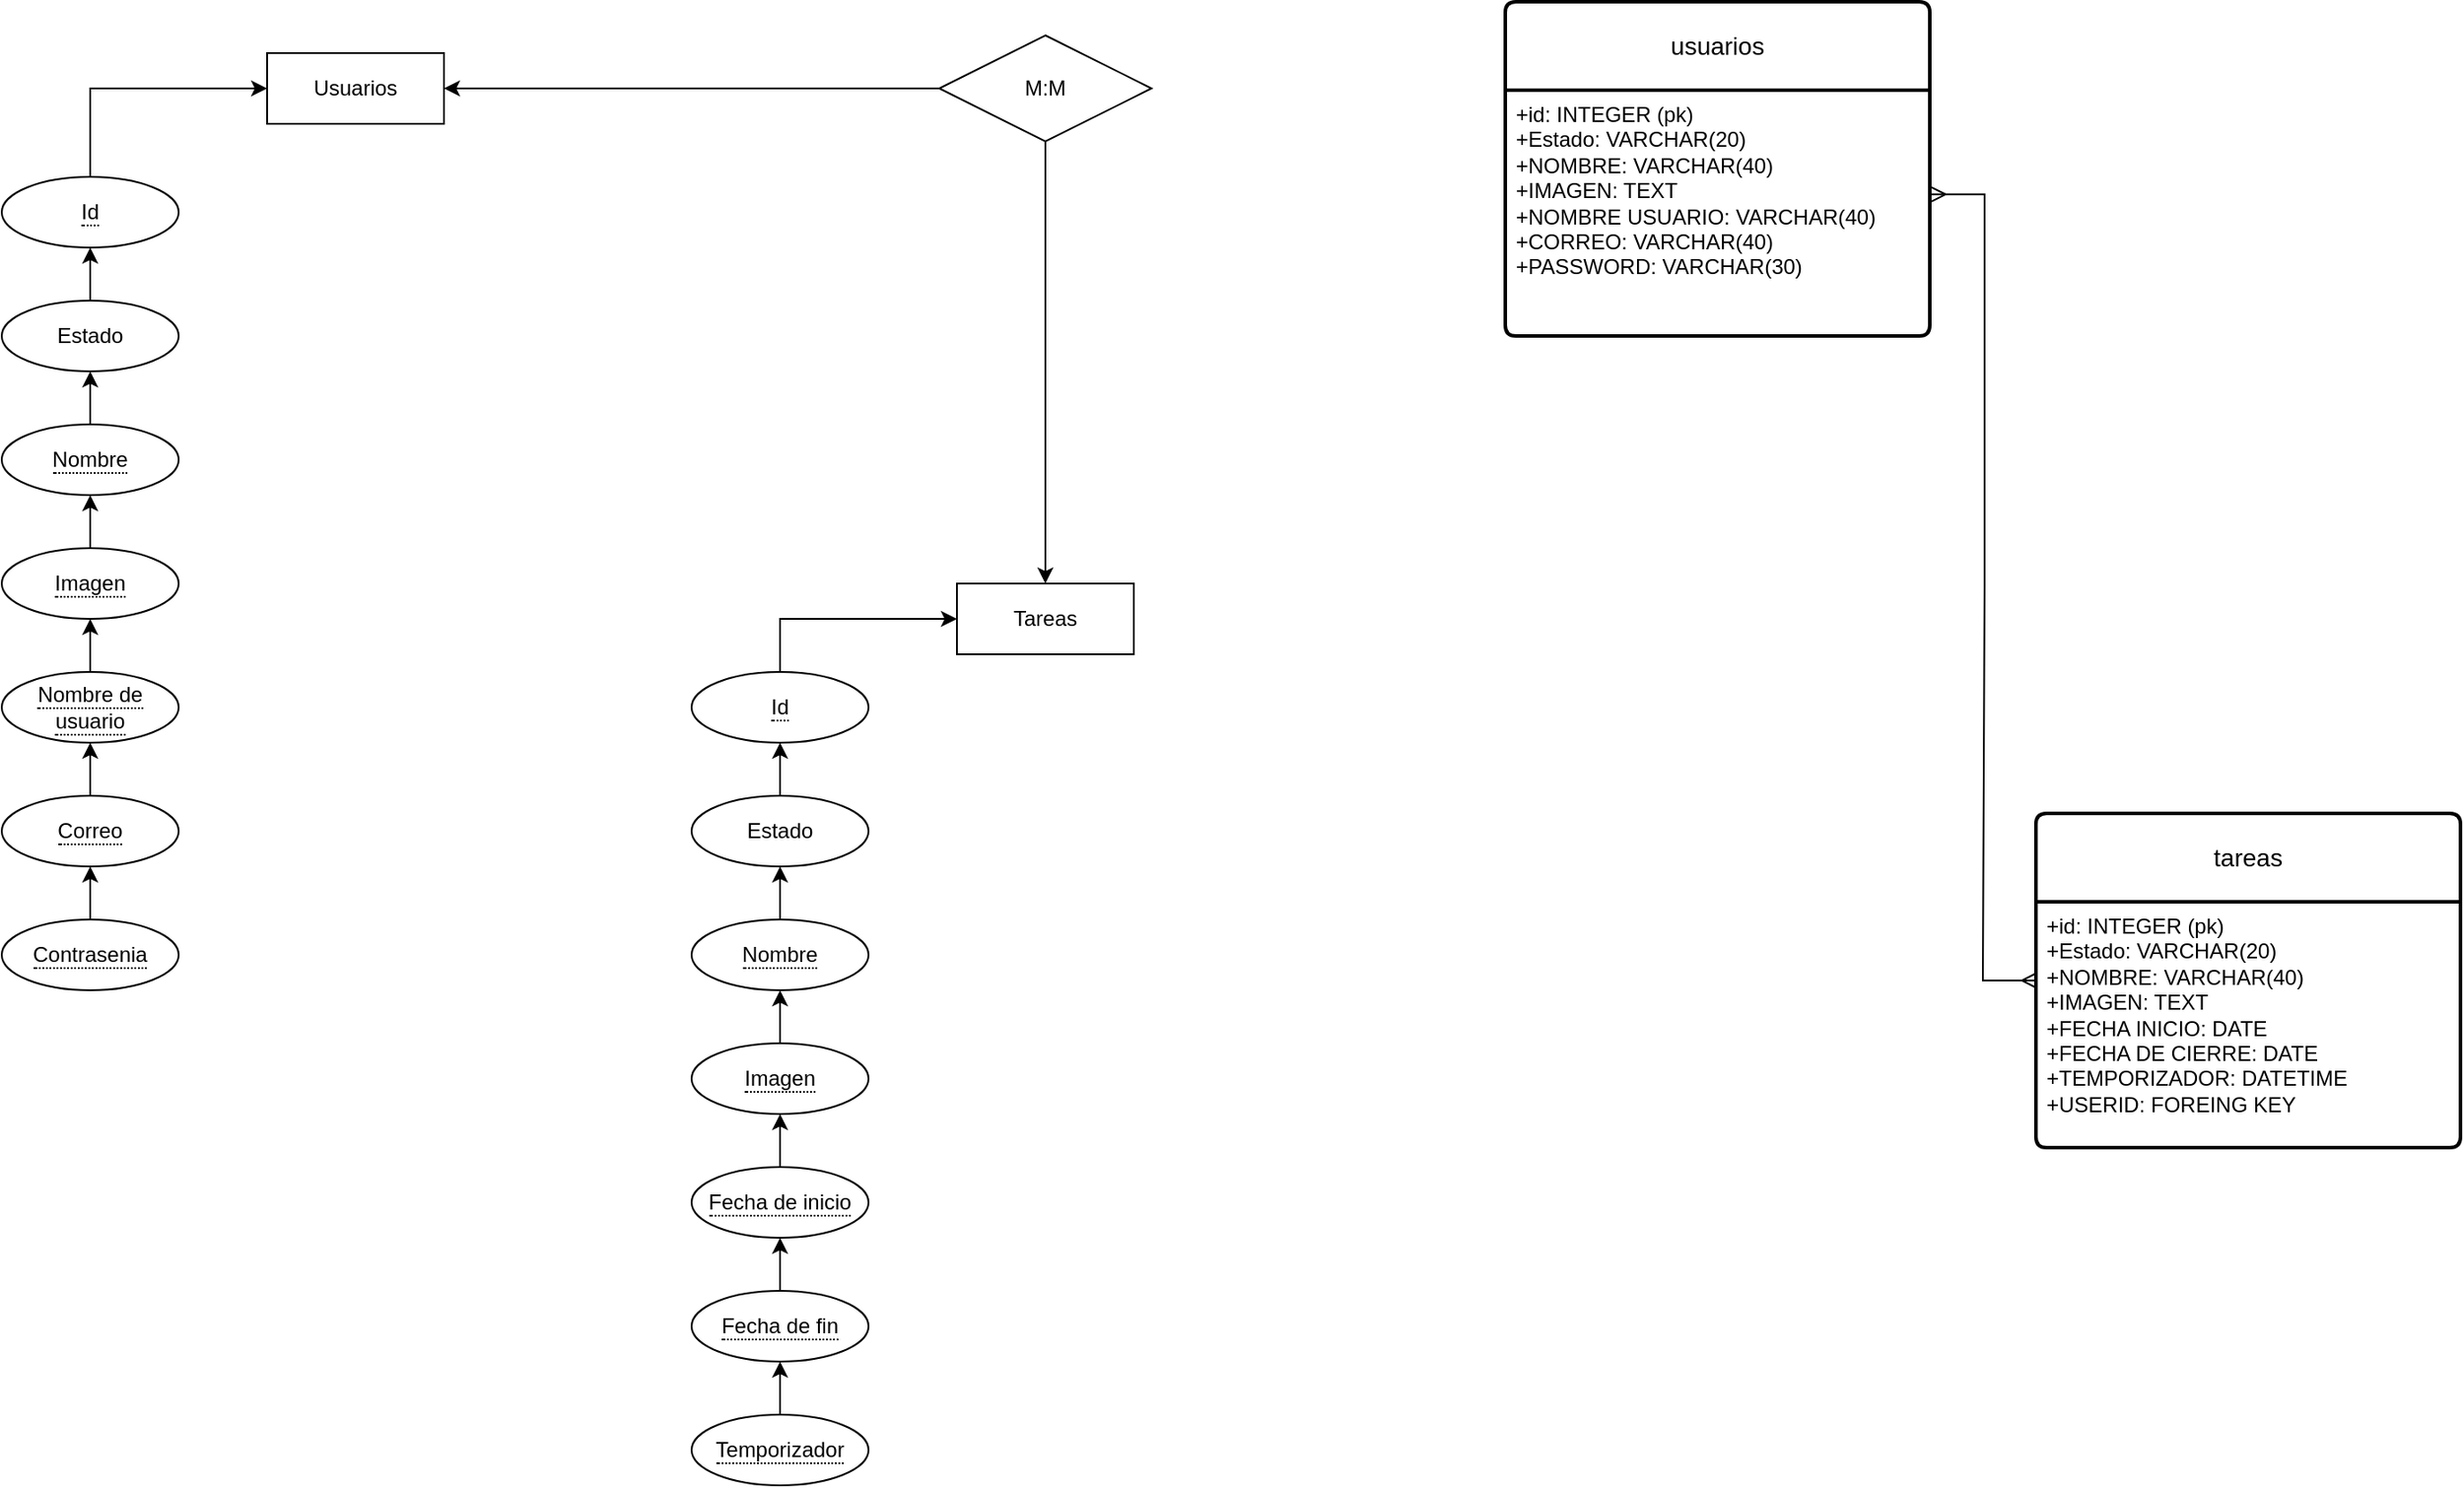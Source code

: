 <mxfile version="22.1.21" type="github">
  <diagram name="Página-1" id="t9sZGeA3UtfjvMpdHqfp">
    <mxGraphModel dx="1434" dy="746" grid="1" gridSize="10" guides="1" tooltips="1" connect="1" arrows="1" fold="1" page="1" pageScale="1" pageWidth="827" pageHeight="1169" math="0" shadow="0">
      <root>
        <mxCell id="0" />
        <mxCell id="1" parent="0" />
        <mxCell id="4ciez_hd8-WoxLsswLyC-1" value="Usuarios" style="whiteSpace=wrap;html=1;align=center;" parent="1" vertex="1">
          <mxGeometry x="220" y="100" width="100" height="40" as="geometry" />
        </mxCell>
        <mxCell id="4ciez_hd8-WoxLsswLyC-2" value="Tareas" style="whiteSpace=wrap;html=1;align=center;" parent="1" vertex="1">
          <mxGeometry x="610" y="400" width="100" height="40" as="geometry" />
        </mxCell>
        <mxCell id="4ciez_hd8-WoxLsswLyC-20" style="edgeStyle=orthogonalEdgeStyle;rounded=0;orthogonalLoop=1;jettySize=auto;html=1;entryX=0;entryY=0.5;entryDx=0;entryDy=0;" parent="1" source="4ciez_hd8-WoxLsswLyC-6" target="4ciez_hd8-WoxLsswLyC-1" edge="1">
          <mxGeometry relative="1" as="geometry">
            <Array as="points">
              <mxPoint x="120" y="120" />
            </Array>
          </mxGeometry>
        </mxCell>
        <mxCell id="4ciez_hd8-WoxLsswLyC-6" value="&lt;span style=&quot;border-bottom: 1px dotted&quot;&gt;Id&lt;/span&gt;" style="ellipse;whiteSpace=wrap;html=1;align=center;" parent="1" vertex="1">
          <mxGeometry x="70" y="170" width="100" height="40" as="geometry" />
        </mxCell>
        <mxCell id="4ciez_hd8-WoxLsswLyC-19" style="edgeStyle=orthogonalEdgeStyle;rounded=0;orthogonalLoop=1;jettySize=auto;html=1;" parent="1" source="4ciez_hd8-WoxLsswLyC-7" target="4ciez_hd8-WoxLsswLyC-6" edge="1">
          <mxGeometry relative="1" as="geometry" />
        </mxCell>
        <mxCell id="4ciez_hd8-WoxLsswLyC-7" value="Estado" style="ellipse;whiteSpace=wrap;html=1;align=center;" parent="1" vertex="1">
          <mxGeometry x="70" y="240" width="100" height="40" as="geometry" />
        </mxCell>
        <mxCell id="4ciez_hd8-WoxLsswLyC-18" style="edgeStyle=orthogonalEdgeStyle;rounded=0;orthogonalLoop=1;jettySize=auto;html=1;" parent="1" source="4ciez_hd8-WoxLsswLyC-8" target="4ciez_hd8-WoxLsswLyC-7" edge="1">
          <mxGeometry relative="1" as="geometry" />
        </mxCell>
        <mxCell id="4ciez_hd8-WoxLsswLyC-8" value="&lt;span style=&quot;border-bottom: 1px dotted&quot;&gt;Nombre&lt;/span&gt;" style="ellipse;whiteSpace=wrap;html=1;align=center;" parent="1" vertex="1">
          <mxGeometry x="70" y="310" width="100" height="40" as="geometry" />
        </mxCell>
        <mxCell id="4ciez_hd8-WoxLsswLyC-17" style="edgeStyle=orthogonalEdgeStyle;rounded=0;orthogonalLoop=1;jettySize=auto;html=1;" parent="1" source="4ciez_hd8-WoxLsswLyC-9" target="4ciez_hd8-WoxLsswLyC-8" edge="1">
          <mxGeometry relative="1" as="geometry" />
        </mxCell>
        <mxCell id="4ciez_hd8-WoxLsswLyC-9" value="&lt;span style=&quot;border-bottom: 1px dotted&quot;&gt;Imagen&lt;/span&gt;" style="ellipse;whiteSpace=wrap;html=1;align=center;" parent="1" vertex="1">
          <mxGeometry x="70" y="380" width="100" height="40" as="geometry" />
        </mxCell>
        <mxCell id="4ciez_hd8-WoxLsswLyC-16" style="edgeStyle=orthogonalEdgeStyle;rounded=0;orthogonalLoop=1;jettySize=auto;html=1;" parent="1" source="4ciez_hd8-WoxLsswLyC-10" target="4ciez_hd8-WoxLsswLyC-9" edge="1">
          <mxGeometry relative="1" as="geometry" />
        </mxCell>
        <mxCell id="4ciez_hd8-WoxLsswLyC-10" value="&lt;span style=&quot;border-bottom: 1px dotted&quot;&gt;Nombre de usuario&lt;/span&gt;" style="ellipse;whiteSpace=wrap;html=1;align=center;" parent="1" vertex="1">
          <mxGeometry x="70" y="450" width="100" height="40" as="geometry" />
        </mxCell>
        <mxCell id="4ciez_hd8-WoxLsswLyC-15" style="edgeStyle=orthogonalEdgeStyle;rounded=0;orthogonalLoop=1;jettySize=auto;html=1;" parent="1" source="4ciez_hd8-WoxLsswLyC-11" target="4ciez_hd8-WoxLsswLyC-10" edge="1">
          <mxGeometry relative="1" as="geometry" />
        </mxCell>
        <mxCell id="4ciez_hd8-WoxLsswLyC-11" value="&lt;span style=&quot;border-bottom: 1px dotted&quot;&gt;Correo&lt;/span&gt;" style="ellipse;whiteSpace=wrap;html=1;align=center;" parent="1" vertex="1">
          <mxGeometry x="70" y="520" width="100" height="40" as="geometry" />
        </mxCell>
        <mxCell id="4ciez_hd8-WoxLsswLyC-14" style="edgeStyle=orthogonalEdgeStyle;rounded=0;orthogonalLoop=1;jettySize=auto;html=1;entryX=0.5;entryY=1;entryDx=0;entryDy=0;" parent="1" source="4ciez_hd8-WoxLsswLyC-12" target="4ciez_hd8-WoxLsswLyC-11" edge="1">
          <mxGeometry relative="1" as="geometry" />
        </mxCell>
        <mxCell id="4ciez_hd8-WoxLsswLyC-12" value="&lt;span style=&quot;border-bottom: 1px dotted&quot;&gt;Contrasenia&lt;/span&gt;" style="ellipse;whiteSpace=wrap;html=1;align=center;" parent="1" vertex="1">
          <mxGeometry x="70" y="590" width="100" height="40" as="geometry" />
        </mxCell>
        <mxCell id="4ciez_hd8-WoxLsswLyC-34" style="edgeStyle=orthogonalEdgeStyle;rounded=0;orthogonalLoop=1;jettySize=auto;html=1;entryX=0;entryY=0.5;entryDx=0;entryDy=0;" parent="1" source="4ciez_hd8-WoxLsswLyC-21" target="4ciez_hd8-WoxLsswLyC-2" edge="1">
          <mxGeometry relative="1" as="geometry">
            <Array as="points">
              <mxPoint x="510" y="420" />
            </Array>
          </mxGeometry>
        </mxCell>
        <mxCell id="4ciez_hd8-WoxLsswLyC-21" value="&lt;span style=&quot;border-bottom: 1px dotted&quot;&gt;Id&lt;/span&gt;" style="ellipse;whiteSpace=wrap;html=1;align=center;" parent="1" vertex="1">
          <mxGeometry x="460" y="450" width="100" height="40" as="geometry" />
        </mxCell>
        <mxCell id="4ciez_hd8-WoxLsswLyC-22" style="edgeStyle=orthogonalEdgeStyle;rounded=0;orthogonalLoop=1;jettySize=auto;html=1;" parent="1" source="4ciez_hd8-WoxLsswLyC-23" target="4ciez_hd8-WoxLsswLyC-21" edge="1">
          <mxGeometry relative="1" as="geometry" />
        </mxCell>
        <mxCell id="4ciez_hd8-WoxLsswLyC-23" value="Estado" style="ellipse;whiteSpace=wrap;html=1;align=center;" parent="1" vertex="1">
          <mxGeometry x="460" y="520" width="100" height="40" as="geometry" />
        </mxCell>
        <mxCell id="4ciez_hd8-WoxLsswLyC-24" style="edgeStyle=orthogonalEdgeStyle;rounded=0;orthogonalLoop=1;jettySize=auto;html=1;" parent="1" source="4ciez_hd8-WoxLsswLyC-25" target="4ciez_hd8-WoxLsswLyC-23" edge="1">
          <mxGeometry relative="1" as="geometry" />
        </mxCell>
        <mxCell id="4ciez_hd8-WoxLsswLyC-25" value="&lt;span style=&quot;border-bottom: 1px dotted&quot;&gt;Nombre&lt;/span&gt;" style="ellipse;whiteSpace=wrap;html=1;align=center;" parent="1" vertex="1">
          <mxGeometry x="460" y="590" width="100" height="40" as="geometry" />
        </mxCell>
        <mxCell id="4ciez_hd8-WoxLsswLyC-26" style="edgeStyle=orthogonalEdgeStyle;rounded=0;orthogonalLoop=1;jettySize=auto;html=1;" parent="1" source="4ciez_hd8-WoxLsswLyC-27" target="4ciez_hd8-WoxLsswLyC-25" edge="1">
          <mxGeometry relative="1" as="geometry" />
        </mxCell>
        <mxCell id="4ciez_hd8-WoxLsswLyC-27" value="&lt;span style=&quot;border-bottom: 1px dotted&quot;&gt;Imagen&lt;/span&gt;" style="ellipse;whiteSpace=wrap;html=1;align=center;" parent="1" vertex="1">
          <mxGeometry x="460" y="660" width="100" height="40" as="geometry" />
        </mxCell>
        <mxCell id="4ciez_hd8-WoxLsswLyC-28" style="edgeStyle=orthogonalEdgeStyle;rounded=0;orthogonalLoop=1;jettySize=auto;html=1;" parent="1" source="4ciez_hd8-WoxLsswLyC-29" target="4ciez_hd8-WoxLsswLyC-27" edge="1">
          <mxGeometry relative="1" as="geometry" />
        </mxCell>
        <mxCell id="4ciez_hd8-WoxLsswLyC-29" value="&lt;span style=&quot;border-bottom: 1px dotted&quot;&gt;Fecha de inicio&lt;/span&gt;" style="ellipse;whiteSpace=wrap;html=1;align=center;" parent="1" vertex="1">
          <mxGeometry x="460" y="730" width="100" height="40" as="geometry" />
        </mxCell>
        <mxCell id="4ciez_hd8-WoxLsswLyC-30" style="edgeStyle=orthogonalEdgeStyle;rounded=0;orthogonalLoop=1;jettySize=auto;html=1;" parent="1" source="4ciez_hd8-WoxLsswLyC-31" target="4ciez_hd8-WoxLsswLyC-29" edge="1">
          <mxGeometry relative="1" as="geometry" />
        </mxCell>
        <mxCell id="4ciez_hd8-WoxLsswLyC-31" value="&lt;span style=&quot;border-bottom: 1px dotted&quot;&gt;Fecha de fin&lt;/span&gt;" style="ellipse;whiteSpace=wrap;html=1;align=center;" parent="1" vertex="1">
          <mxGeometry x="460" y="800" width="100" height="40" as="geometry" />
        </mxCell>
        <mxCell id="4ciez_hd8-WoxLsswLyC-32" style="edgeStyle=orthogonalEdgeStyle;rounded=0;orthogonalLoop=1;jettySize=auto;html=1;entryX=0.5;entryY=1;entryDx=0;entryDy=0;" parent="1" source="4ciez_hd8-WoxLsswLyC-33" target="4ciez_hd8-WoxLsswLyC-31" edge="1">
          <mxGeometry relative="1" as="geometry" />
        </mxCell>
        <mxCell id="4ciez_hd8-WoxLsswLyC-33" value="&lt;span style=&quot;border-bottom: 1px dotted&quot;&gt;Temporizador&lt;/span&gt;" style="ellipse;whiteSpace=wrap;html=1;align=center;" parent="1" vertex="1">
          <mxGeometry x="460" y="870" width="100" height="40" as="geometry" />
        </mxCell>
        <mxCell id="4ciez_hd8-WoxLsswLyC-39" style="edgeStyle=orthogonalEdgeStyle;rounded=0;orthogonalLoop=1;jettySize=auto;html=1;entryX=1;entryY=0.5;entryDx=0;entryDy=0;" parent="1" source="4ciez_hd8-WoxLsswLyC-35" target="4ciez_hd8-WoxLsswLyC-1" edge="1">
          <mxGeometry relative="1" as="geometry" />
        </mxCell>
        <mxCell id="4ciez_hd8-WoxLsswLyC-40" style="edgeStyle=orthogonalEdgeStyle;rounded=0;orthogonalLoop=1;jettySize=auto;html=1;entryX=0.5;entryY=0;entryDx=0;entryDy=0;" parent="1" source="4ciez_hd8-WoxLsswLyC-35" target="4ciez_hd8-WoxLsswLyC-2" edge="1">
          <mxGeometry relative="1" as="geometry" />
        </mxCell>
        <mxCell id="4ciez_hd8-WoxLsswLyC-35" value="M:M" style="shape=rhombus;perimeter=rhombusPerimeter;whiteSpace=wrap;html=1;align=center;" parent="1" vertex="1">
          <mxGeometry x="600" y="90" width="120" height="60" as="geometry" />
        </mxCell>
        <mxCell id="cdGnJQXptBOP3B12xTY_-1" value="usuarios" style="swimlane;childLayout=stackLayout;horizontal=1;startSize=50;horizontalStack=0;rounded=1;fontSize=14;fontStyle=0;strokeWidth=2;resizeParent=0;resizeLast=1;shadow=0;dashed=0;align=center;arcSize=4;whiteSpace=wrap;html=1;" parent="1" vertex="1">
          <mxGeometry x="920" y="71" width="240" height="189" as="geometry" />
        </mxCell>
        <mxCell id="cdGnJQXptBOP3B12xTY_-2" value="+id: INTEGER (pk)&lt;br&gt;+Estado: VARCHAR(20)&lt;br&gt;+NOMBRE: VARCHAR(40)&lt;br&gt;+IMAGEN: TEXT&lt;br&gt;+NOMBRE USUARIO: VARCHAR(40)&lt;br&gt;+CORREO: VARCHAR(40)&lt;br&gt;+PASSWORD: VARCHAR(30)" style="align=left;strokeColor=none;fillColor=none;spacingLeft=4;fontSize=12;verticalAlign=top;resizable=0;rotatable=0;part=1;html=1;" parent="cdGnJQXptBOP3B12xTY_-1" vertex="1">
          <mxGeometry y="50" width="240" height="139" as="geometry" />
        </mxCell>
        <mxCell id="cdGnJQXptBOP3B12xTY_-3" value="tareas" style="swimlane;childLayout=stackLayout;horizontal=1;startSize=50;horizontalStack=0;rounded=1;fontSize=14;fontStyle=0;strokeWidth=2;resizeParent=0;resizeLast=1;shadow=0;dashed=0;align=center;arcSize=4;whiteSpace=wrap;html=1;" parent="1" vertex="1">
          <mxGeometry x="1220" y="530" width="240" height="189" as="geometry" />
        </mxCell>
        <mxCell id="cdGnJQXptBOP3B12xTY_-4" value="+id: INTEGER (pk)&lt;br&gt;+Estado: VARCHAR(20)&lt;br&gt;+NOMBRE: VARCHAR(40)&lt;br&gt;+IMAGEN: TEXT&lt;br&gt;+FECHA INICIO: DATE&lt;br&gt;+FECHA DE CIERRE: DATE&lt;br&gt;+TEMPORIZADOR: DATETIME&lt;br&gt;+USERID: FOREING KEY" style="align=left;strokeColor=none;fillColor=none;spacingLeft=4;fontSize=12;verticalAlign=top;resizable=0;rotatable=0;part=1;html=1;" parent="cdGnJQXptBOP3B12xTY_-3" vertex="1">
          <mxGeometry y="50" width="240" height="139" as="geometry" />
        </mxCell>
        <mxCell id="cdGnJQXptBOP3B12xTY_-5" value="" style="edgeStyle=entityRelationEdgeStyle;fontSize=12;html=1;endArrow=ERmany;startArrow=ERmany;rounded=0;exitX=1.004;exitY=0.424;exitDx=0;exitDy=0;exitPerimeter=0;entryX=0;entryY=0.5;entryDx=0;entryDy=0;" parent="1" source="cdGnJQXptBOP3B12xTY_-2" target="cdGnJQXptBOP3B12xTY_-3" edge="1">
          <mxGeometry width="100" height="100" relative="1" as="geometry">
            <mxPoint x="1180" y="200" as="sourcePoint" />
            <mxPoint x="1280" y="100" as="targetPoint" />
          </mxGeometry>
        </mxCell>
      </root>
    </mxGraphModel>
  </diagram>
</mxfile>
